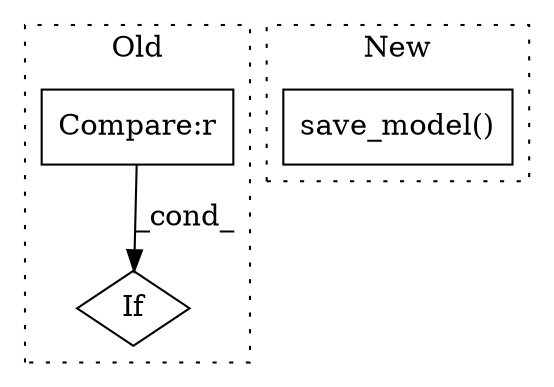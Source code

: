 digraph G {
subgraph cluster0 {
1 [label="If" a="96" s="1818" l="3" shape="diamond"];
3 [label="Compare:r" a="40" s="1821" l="21" shape="box"];
label = "Old";
style="dotted";
}
subgraph cluster1 {
2 [label="save_model()" a="75" s="3947" l="21" shape="box"];
label = "New";
style="dotted";
}
3 -> 1 [label="_cond_"];
}